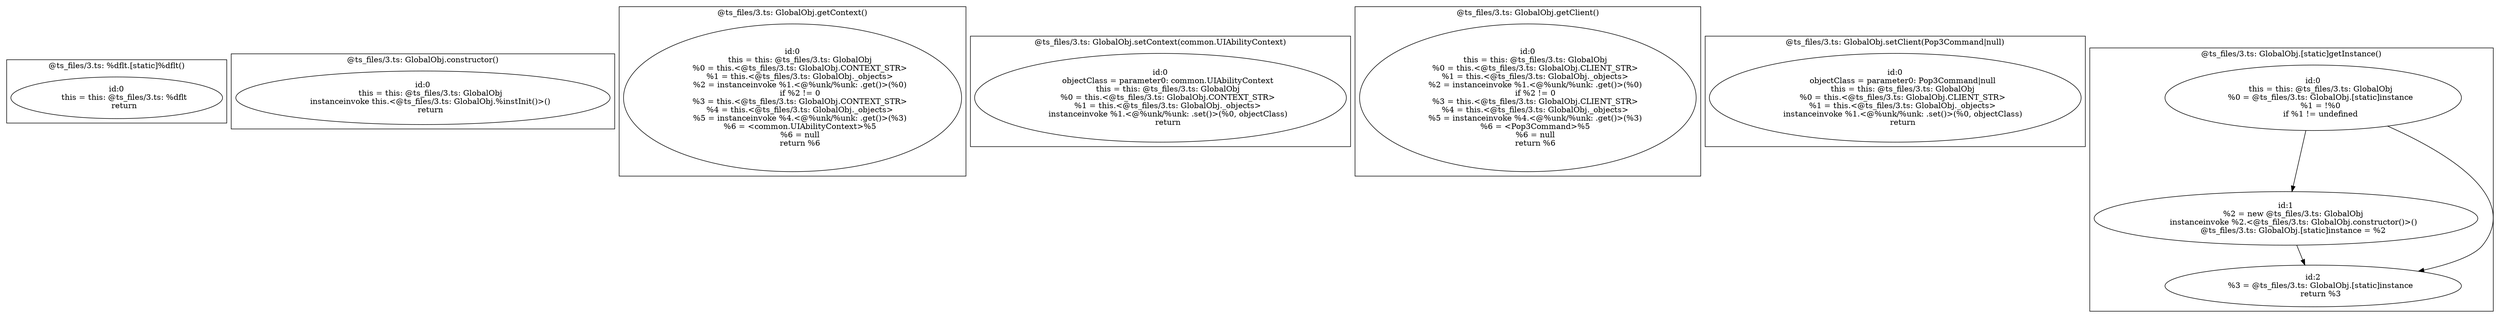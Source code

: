 digraph "3.ts" {
subgraph "cluster_@ts_files/3.ts: %dflt.[static]%dflt()" {
  label="@ts_files/3.ts: %dflt.[static]%dflt()";
  Node32710 [label="id:0
      this = this: @ts_files/3.ts: %dflt
      return"];
}
subgraph "cluster_@ts_files/3.ts: GlobalObj.constructor()" {
  label="@ts_files/3.ts: GlobalObj.constructor()";
  Node36110 [label="id:0
      this = this: @ts_files/3.ts: GlobalObj
      instanceinvoke this.<@ts_files/3.ts: GlobalObj.%instInit()>()
      return"];
}
subgraph "cluster_@ts_files/3.ts: GlobalObj.getContext()" {
  label="@ts_files/3.ts: GlobalObj.getContext()";
  Node34500 [label="id:0
      this = this: @ts_files/3.ts: GlobalObj
      %0 = this.<@ts_files/3.ts: GlobalObj.CONTEXT_STR>
      %1 = this.<@ts_files/3.ts: GlobalObj._objects>
      %2 = instanceinvoke %1.<@%unk/%unk: .get()>(%0)
      if %2 != 0
      %3 = this.<@ts_files/3.ts: GlobalObj.CONTEXT_STR>
      %4 = this.<@ts_files/3.ts: GlobalObj._objects>
      %5 = instanceinvoke %4.<@%unk/%unk: .get()>(%3)
      %6 = <common.UIAbilityContext>%5
      %6 = null
      return %6"];
}
subgraph "cluster_@ts_files/3.ts: GlobalObj.setContext(common.UIAbilityContext)" {
  label="@ts_files/3.ts: GlobalObj.setContext(common.UIAbilityContext)";
  Node57740 [label="id:0
      objectClass = parameter0: common.UIAbilityContext
      this = this: @ts_files/3.ts: GlobalObj
      %0 = this.<@ts_files/3.ts: GlobalObj.CONTEXT_STR>
      %1 = this.<@ts_files/3.ts: GlobalObj._objects>
      instanceinvoke %1.<@%unk/%unk: .set()>(%0, objectClass)
      return"];
}
subgraph "cluster_@ts_files/3.ts: GlobalObj.getClient()" {
  label="@ts_files/3.ts: GlobalObj.getClient()";
  Node33160 [label="id:0
      this = this: @ts_files/3.ts: GlobalObj
      %0 = this.<@ts_files/3.ts: GlobalObj.CLIENT_STR>
      %1 = this.<@ts_files/3.ts: GlobalObj._objects>
      %2 = instanceinvoke %1.<@%unk/%unk: .get()>(%0)
      if %2 != 0
      %3 = this.<@ts_files/3.ts: GlobalObj.CLIENT_STR>
      %4 = this.<@ts_files/3.ts: GlobalObj._objects>
      %5 = instanceinvoke %4.<@%unk/%unk: .get()>(%3)
      %6 = <Pop3Command>%5
      %6 = null
      return %6"];
}
subgraph "cluster_@ts_files/3.ts: GlobalObj.setClient(Pop3Command|null)" {
  label="@ts_files/3.ts: GlobalObj.setClient(Pop3Command|null)";
  Node49520 [label="id:0
      objectClass = parameter0: Pop3Command|null
      this = this: @ts_files/3.ts: GlobalObj
      %0 = this.<@ts_files/3.ts: GlobalObj.CLIENT_STR>
      %1 = this.<@ts_files/3.ts: GlobalObj._objects>
      instanceinvoke %1.<@%unk/%unk: .set()>(%0, objectClass)
      return"];
}
subgraph "cluster_@ts_files/3.ts: GlobalObj.[static]getInstance()" {
  label="@ts_files/3.ts: GlobalObj.[static]getInstance()";
  Node43620 [label="id:0
      this = this: @ts_files/3.ts: GlobalObj
      %0 = @ts_files/3.ts: GlobalObj.[static]instance
      %1 = !%0
      if %1 != undefined"];
  Node43621 [label="id:1
      %2 = new @ts_files/3.ts: GlobalObj
      instanceinvoke %2.<@ts_files/3.ts: GlobalObj.constructor()>()
      @ts_files/3.ts: GlobalObj.[static]instance = %2"];
  Node43622 [label="id:2
      %3 = @ts_files/3.ts: GlobalObj.[static]instance
      return %3"];
  Node43620 -> Node43621;
  Node43620 -> Node43622;
  Node43621 -> Node43622;
}
}
